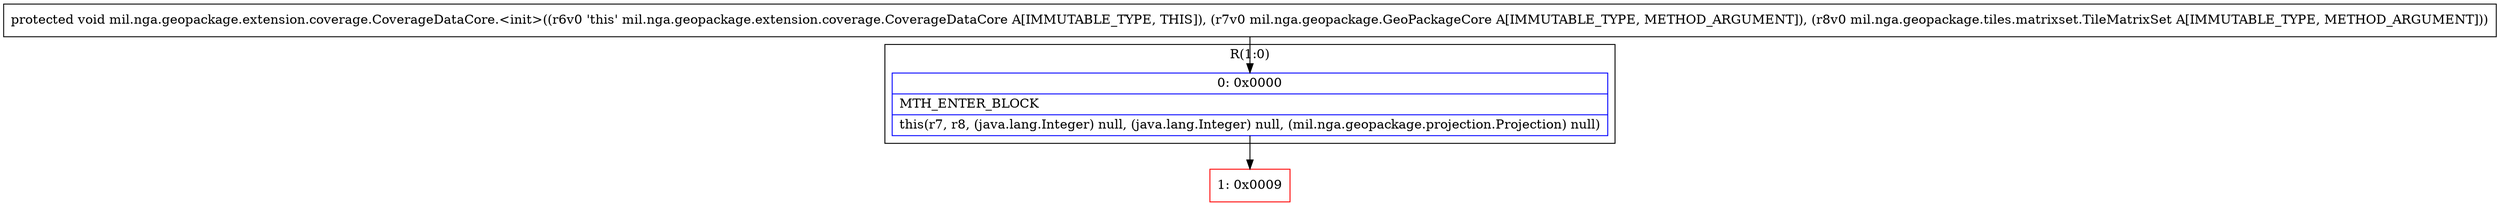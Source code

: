 digraph "CFG formil.nga.geopackage.extension.coverage.CoverageDataCore.\<init\>(Lmil\/nga\/geopackage\/GeoPackageCore;Lmil\/nga\/geopackage\/tiles\/matrixset\/TileMatrixSet;)V" {
subgraph cluster_Region_1724155471 {
label = "R(1:0)";
node [shape=record,color=blue];
Node_0 [shape=record,label="{0\:\ 0x0000|MTH_ENTER_BLOCK\l|this(r7, r8, (java.lang.Integer) null, (java.lang.Integer) null, (mil.nga.geopackage.projection.Projection) null)\l}"];
}
Node_1 [shape=record,color=red,label="{1\:\ 0x0009}"];
MethodNode[shape=record,label="{protected void mil.nga.geopackage.extension.coverage.CoverageDataCore.\<init\>((r6v0 'this' mil.nga.geopackage.extension.coverage.CoverageDataCore A[IMMUTABLE_TYPE, THIS]), (r7v0 mil.nga.geopackage.GeoPackageCore A[IMMUTABLE_TYPE, METHOD_ARGUMENT]), (r8v0 mil.nga.geopackage.tiles.matrixset.TileMatrixSet A[IMMUTABLE_TYPE, METHOD_ARGUMENT])) }"];
MethodNode -> Node_0;
Node_0 -> Node_1;
}

